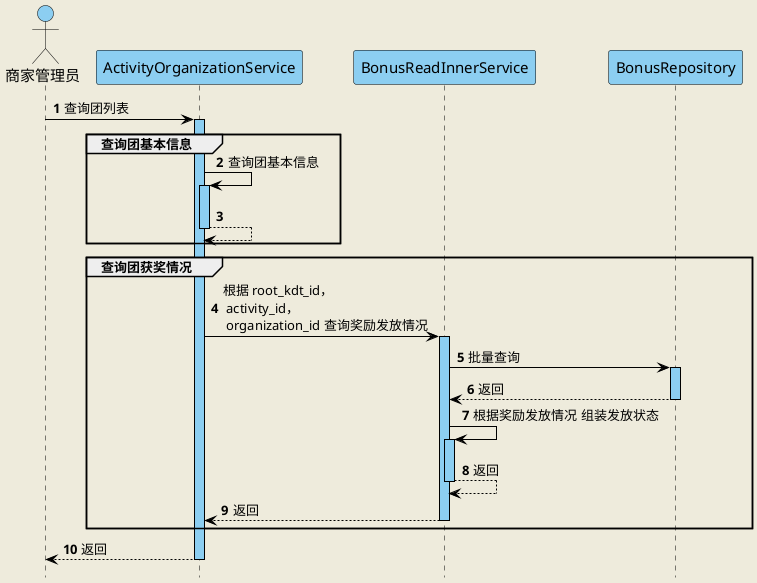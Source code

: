 @startuml
'https://plantuml.com/sequence-diagram
hide footbox
skinparam backgroundColor #EEEBDC
autoActivate on
autonumber

skinparam sequence {
ArrowColor black
ActorBorderColor black
LifeLineBorderColor black
LifeLineBackgroundColor #8CCEF1

ParticipantBorderColor black
ParticipantBackgroundColor #8CCEF1
'ParticipantFontName Impact
ParticipantFontSize 15
ParticipantFontColor black

ActorBackgroundColor #8CCEF1
ActorFontColor black
ActorFontSize 15
ActorFontName Aapex
}

actor 商家管理员 as admin
Participant ActivityOrganizationService
Participant BonusReadInnerService
Participant BonusRepository

admin -> ActivityOrganizationService : 查询团列表

group 查询团基本信息
    ActivityOrganizationService -> ActivityOrganizationService : 查询团基本信息
    return
end group

group 查询团获奖情况
    ActivityOrganizationService -> BonusReadInnerService : 根据 root_kdt_id，\n activity_id，\n organization_id 查询奖励发放情况
    BonusReadInnerService -> BonusRepository : 批量查询
    return 返回

    BonusReadInnerService -> BonusReadInnerService : 根据奖励发放情况 组装发放状态
    return 返回
    return 返回
end group

return 返回

@enduml